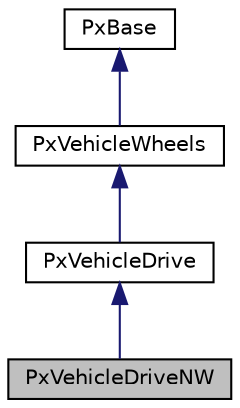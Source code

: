 digraph "PxVehicleDriveNW"
{
  edge [fontname="Helvetica",fontsize="10",labelfontname="Helvetica",labelfontsize="10"];
  node [fontname="Helvetica",fontsize="10",shape=record];
  Node0 [label="PxVehicleDriveNW",height=0.2,width=0.4,color="black", fillcolor="grey75", style="filled", fontcolor="black"];
  Node1 -> Node0 [dir="back",color="midnightblue",fontsize="10",style="solid",fontname="Helvetica"];
  Node1 [label="PxVehicleDrive",height=0.2,width=0.4,color="black", fillcolor="white", style="filled",URL="$classPxVehicleDrive.html",tooltip="A complete vehicle with instance dynamics data and configuration data for wheels and engine..."];
  Node2 -> Node1 [dir="back",color="midnightblue",fontsize="10",style="solid",fontname="Helvetica"];
  Node2 [label="PxVehicleWheels",height=0.2,width=0.4,color="black", fillcolor="white", style="filled",URL="$classPxVehicleWheels.html",tooltip="Data structure with instanced dynamics data and configuration data of a vehicle with just wheels..."];
  Node3 -> Node2 [dir="back",color="midnightblue",fontsize="10",style="solid",fontname="Helvetica"];
  Node3 [label="PxBase",height=0.2,width=0.4,color="black", fillcolor="white", style="filled",URL="$classPxBase.html",tooltip="Base class for objects that can be members of a PxCollection. "];
}
